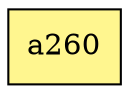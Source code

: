 digraph G {
rankdir=BT;ranksep="2.0";
"a260" [shape=record,fillcolor=khaki1,style=filled,label="{a260}"];
}